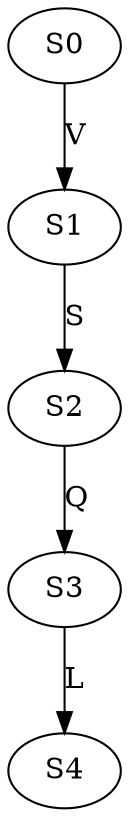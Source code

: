 strict digraph  {
	S0 -> S1 [ label = V ];
	S1 -> S2 [ label = S ];
	S2 -> S3 [ label = Q ];
	S3 -> S4 [ label = L ];
}
